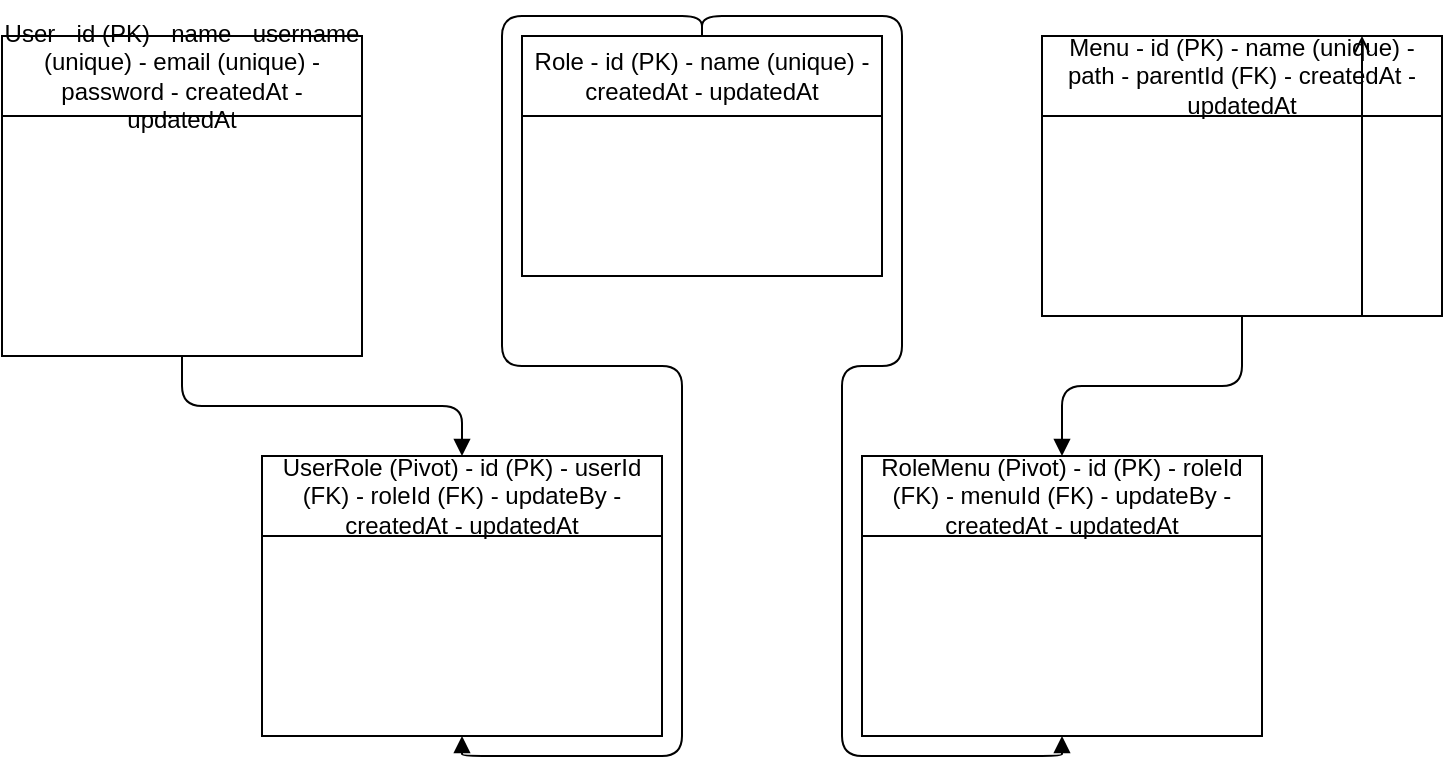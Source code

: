 <mxfile>
  <diagram name="ERD" id="7l9WepM0fEcpdZmjrnM9">
    <mxGraphModel dx="1440" dy="794" grid="1" gridSize="10" guides="1" tooltips="1" connect="1" arrows="1" fold="1" page="1" pageScale="1" pageWidth="827" pageHeight="1169" math="0" shadow="0">
      <root>
        <mxCell id="0" />
        <mxCell id="1" parent="0" />
        <!-- User Table -->
        <mxCell id="user" value="User
- id (PK)
- name
- username (unique)
- email (unique)
- password
- createdAt
- updatedAt" style="shape=swimlane;whiteSpace=wrap;" vertex="1" parent="1">
          <mxGeometry x="40" y="40" width="180" height="160" as="geometry" />
        </mxCell>
        <!-- Role Table -->
        <mxCell id="role" value="Role
- id (PK)
- name (unique)
- createdAt
- updatedAt" style="shape=swimlane;whiteSpace=wrap;" vertex="1" parent="1">
          <mxGeometry x="300" y="40" width="180" height="120" as="geometry" />
        </mxCell>
        <!-- Menu Table -->
        <mxCell id="menu" value="Menu
- id (PK)
- name (unique)
- path
- parentId (FK)
- createdAt
- updatedAt" style="shape=swimlane;whiteSpace=wrap;" vertex="1" parent="1">
          <mxGeometry x="560" y="40" width="200" height="140" as="geometry" />
        </mxCell>
        <!-- UserRole Table -->
        <mxCell id="userRole" value="UserRole (Pivot)
- id (PK)
- userId (FK)
- roleId (FK)
- updateBy
- createdAt
- updatedAt" style="shape=swimlane;whiteSpace=wrap;" vertex="1" parent="1">
          <mxGeometry x="170" y="250" width="200" height="140" as="geometry" />
        </mxCell>
        <!-- RoleMenu Table -->
        <mxCell id="roleMenu" value="RoleMenu (Pivot)
- id (PK)
- roleId (FK)
- menuId (FK)
- updateBy
- createdAt
- updatedAt" style="shape=swimlane;whiteSpace=wrap;" vertex="1" parent="1">
          <mxGeometry x="470" y="250" width="200" height="140" as="geometry" />
        </mxCell>

        <!-- Relations -->
        <mxCell id="rel1" style="endArrow=block;html=1;exitX=0.5;exitY=1;exitDx=0;exitDy=0;entryX=0.5;entryY=0;entryDx=0;entryDy=0;edgeStyle=orthogonalEdgeStyle;" edge="1" parent="1" source="user" target="userRole">
          <mxGeometry relative="1" as="geometry" />
        </mxCell>
        <mxCell id="rel2" style="endArrow=block;html=1;exitX=0.5;exitY=0;exitDx=0;exitDy=0;entryX=0.5;entryY=1;entryDx=0;entryDy=0;edgeStyle=orthogonalEdgeStyle;" edge="1" parent="1" source="role" target="userRole">
          <mxGeometry relative="1" as="geometry" />
        </mxCell>
        <mxCell id="rel3" style="endArrow=block;html=1;exitX=0.5;exitY=0;exitDx=0;exitDy=0;entryX=0.5;entryY=1;entryDx=0;entryDy=0;edgeStyle=orthogonalEdgeStyle;" edge="1" parent="1" source="role" target="roleMenu">
          <mxGeometry relative="1" as="geometry" />
        </mxCell>
        <mxCell id="rel4" style="endArrow=block;html=1;exitX=0.5;exitY=1;exitDx=0;exitDy=0;entryX=0.5;entryY=0;entryDx=0;entryDy=0;edgeStyle=orthogonalEdgeStyle;" edge="1" parent="1" source="menu" target="roleMenu">
          <mxGeometry relative="1" as="geometry" />
        </mxCell>
        <mxCell id="rel5" style="endArrow=open;html=1;exitX=0.8;exitY=1;entryX=0.8;entryY=0;" edge="1" parent="1" source="menu" target="menu">
          <mxGeometry relative="1" as="geometry" />
        </mxCell>
      </root>
    </mxGraphModel>
  </diagram>
</mxfile>

